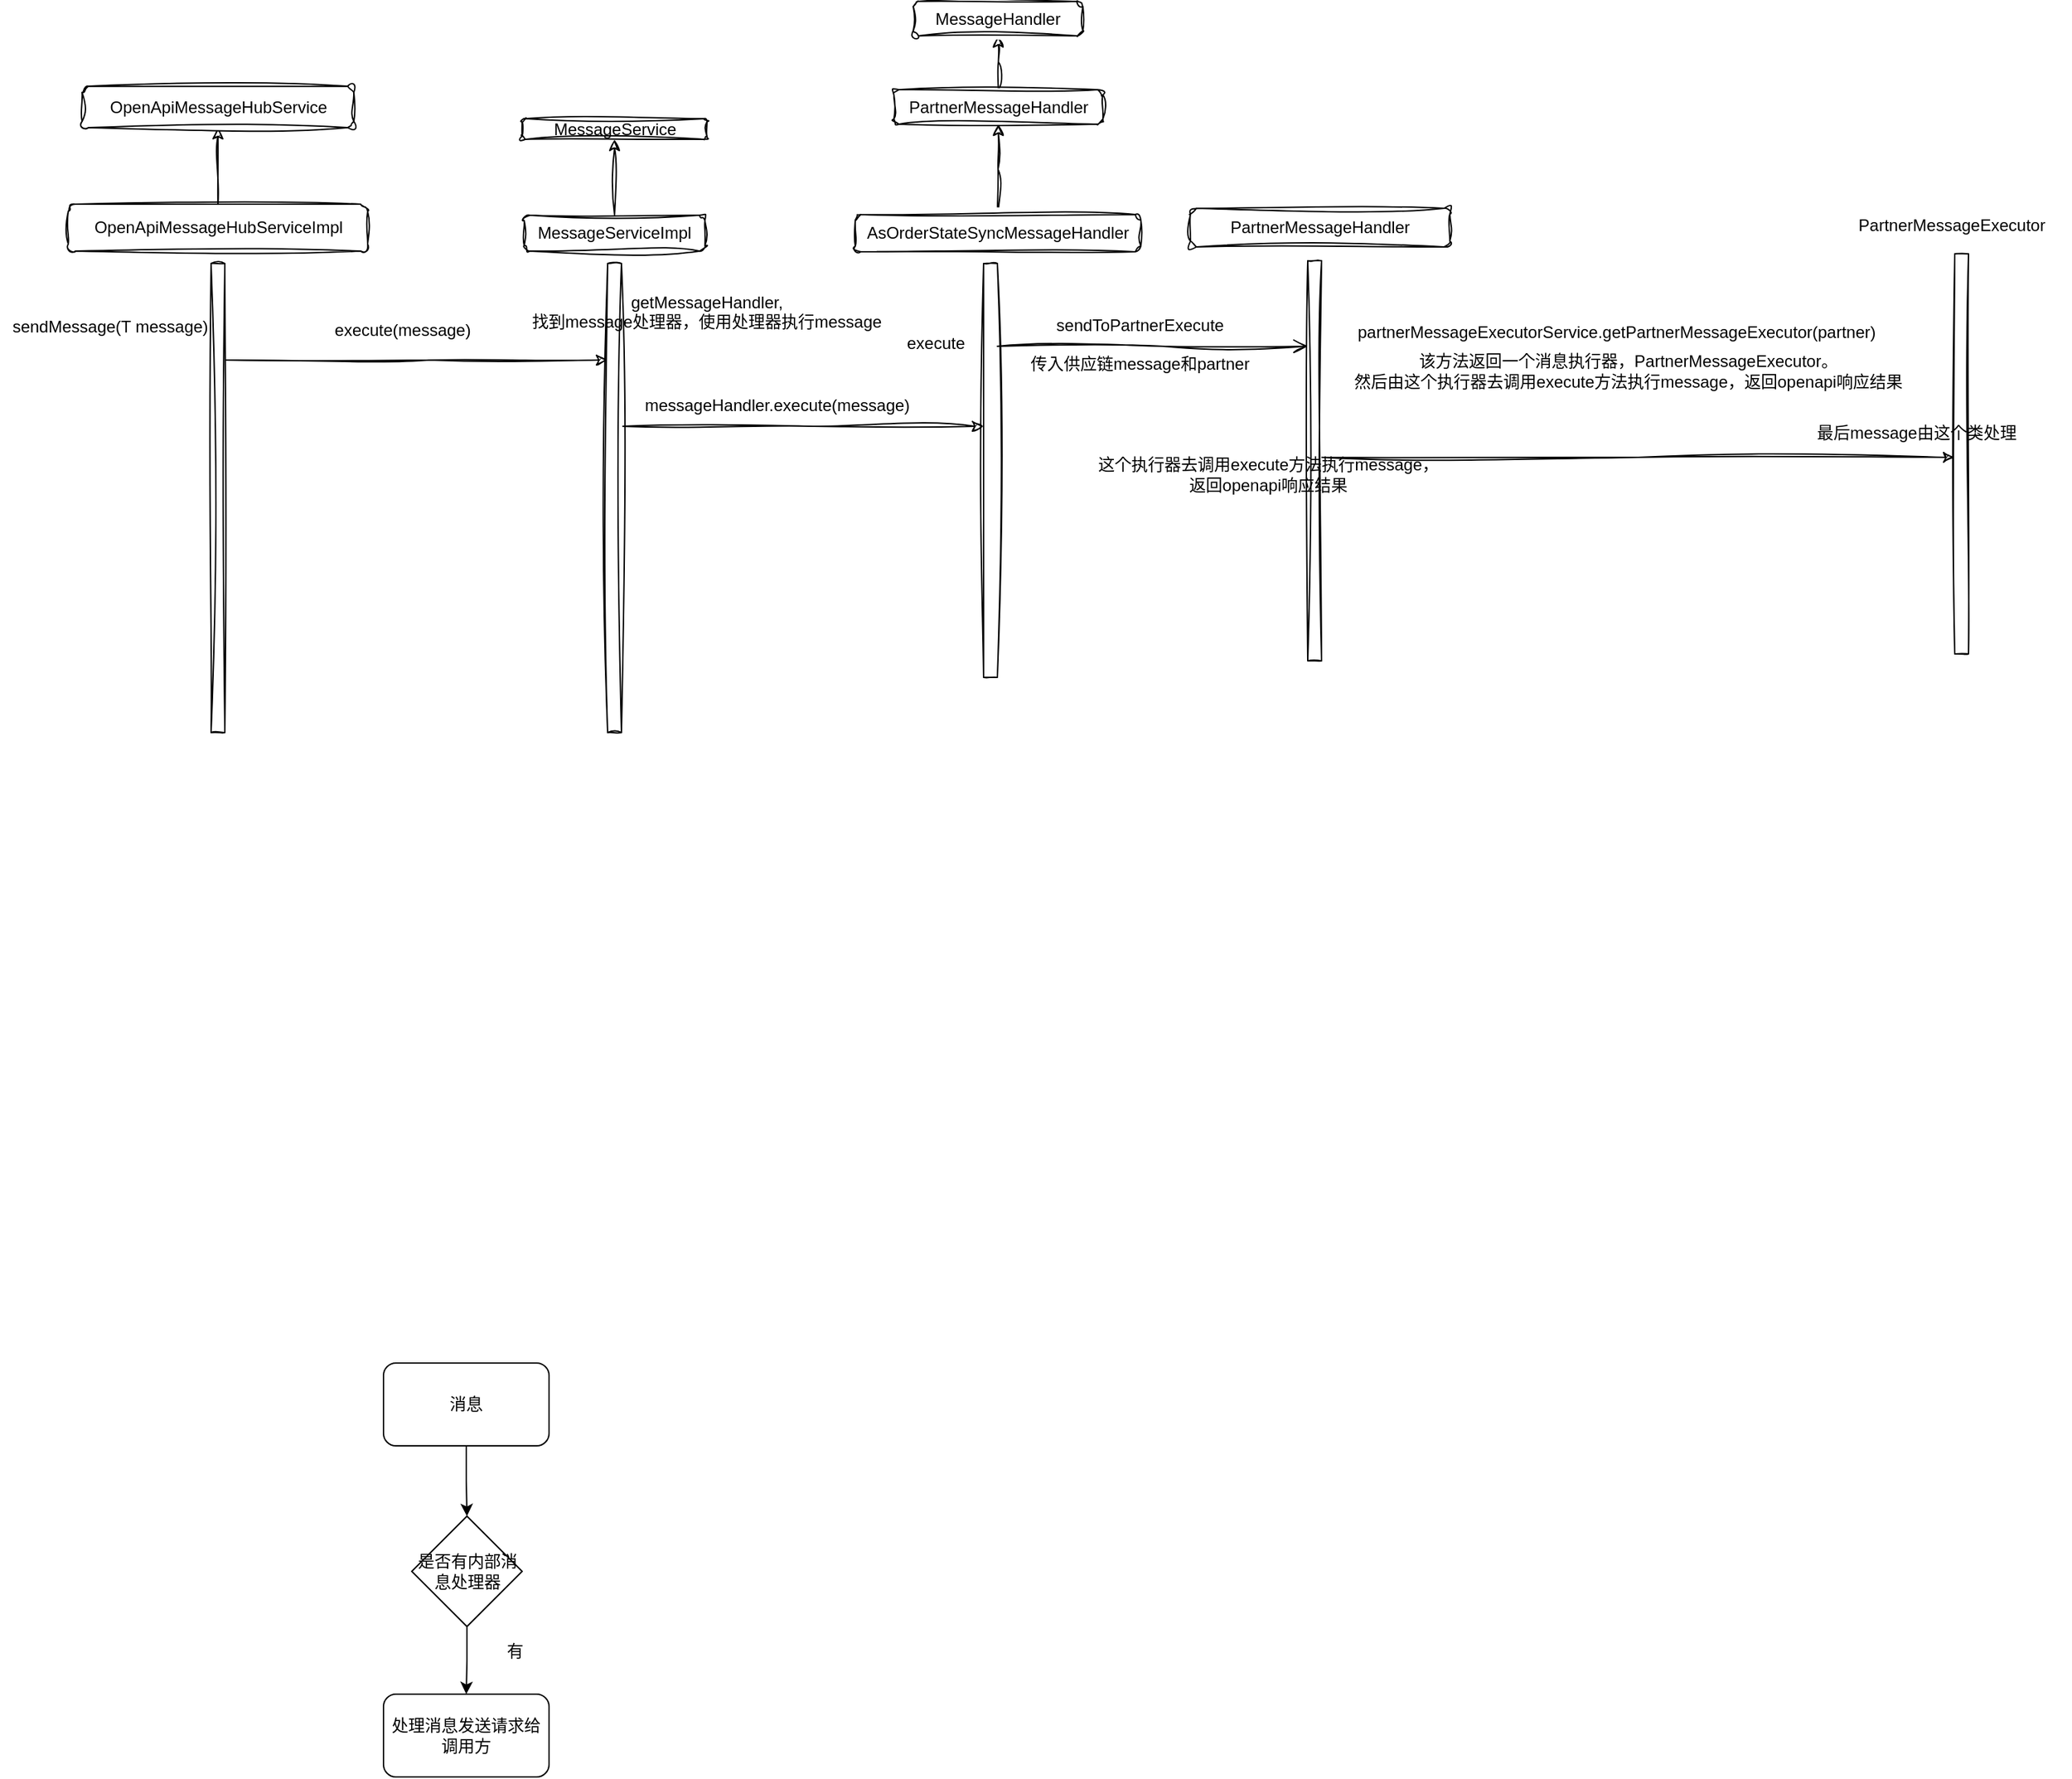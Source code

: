 <mxfile version="21.8.0" type="github">
  <diagram name="第 1 页" id="Ev2duZ_iQHcF1wmbmaE-">
    <mxGraphModel dx="1646" dy="422" grid="0" gridSize="10" guides="1" tooltips="1" connect="1" arrows="1" fold="1" page="1" pageScale="1" pageWidth="827" pageHeight="1169" math="0" shadow="0">
      <root>
        <mxCell id="0" />
        <mxCell id="1" parent="0" />
        <mxCell id="WbcqiW-BNB_0RPY3lRLD-1" value="" style="html=1;points=[];perimeter=orthogonalPerimeter;outlineConnect=0;targetShapes=umlLifeline;portConstraint=eastwest;newEdgeStyle={&quot;edgeStyle&quot;:&quot;elbowEdgeStyle&quot;,&quot;elbow&quot;:&quot;vertical&quot;,&quot;curved&quot;:0,&quot;rounded&quot;:0};labelBackgroundColor=none;sketch=1;curveFitting=1;jiggle=2;" parent="1" vertex="1">
          <mxGeometry x="90" y="360" width="10" height="300" as="geometry" />
        </mxCell>
        <mxCell id="WbcqiW-BNB_0RPY3lRLD-3" value="" style="verticalAlign=bottom;endArrow=open;endSize=8;edgeStyle=elbowEdgeStyle;elbow=vertical;curved=0;rounded=0;labelBorderColor=none;labelBackgroundColor=none;sketch=1;curveFitting=1;jiggle=2;" parent="1" source="WbcqiW-BNB_0RPY3lRLD-1" target="WbcqiW-BNB_0RPY3lRLD-5" edge="1">
          <mxGeometry x="-0.174" y="20" relative="1" as="geometry">
            <mxPoint x="240" y="435" as="targetPoint" />
            <Array as="points">
              <mxPoint x="220" y="420" />
            </Array>
            <mxPoint as="offset" />
          </mxGeometry>
        </mxCell>
        <mxCell id="etoB_YEuaurDG5LxLXbp-4" style="edgeStyle=elbowEdgeStyle;rounded=0;orthogonalLoop=1;jettySize=auto;html=1;elbow=vertical;curved=0;labelBackgroundColor=none;sketch=1;curveFitting=1;jiggle=2;" parent="1" source="WbcqiW-BNB_0RPY3lRLD-5" target="etoB_YEuaurDG5LxLXbp-3" edge="1">
          <mxGeometry relative="1" as="geometry" />
        </mxCell>
        <mxCell id="WbcqiW-BNB_0RPY3lRLD-5" value="" style="html=1;points=[];perimeter=orthogonalPerimeter;outlineConnect=0;targetShapes=umlLifeline;portConstraint=eastwest;newEdgeStyle={&quot;edgeStyle&quot;:&quot;elbowEdgeStyle&quot;,&quot;elbow&quot;:&quot;vertical&quot;,&quot;curved&quot;:0,&quot;rounded&quot;:0};labelBackgroundColor=none;sketch=1;curveFitting=1;jiggle=2;" parent="1" vertex="1">
          <mxGeometry x="325" y="358" width="10" height="290" as="geometry" />
        </mxCell>
        <mxCell id="WbcqiW-BNB_0RPY3lRLD-8" value="传入供应链message和partner" style="text;html=1;align=center;verticalAlign=middle;resizable=0;points=[];autosize=1;strokeColor=none;fillColor=none;labelBackgroundColor=none;sketch=1;curveFitting=1;jiggle=2;" parent="1" vertex="1">
          <mxGeometry x="114" y="420" width="177" height="26" as="geometry" />
        </mxCell>
        <mxCell id="WbcqiW-BNB_0RPY3lRLD-9" value="partnerMessageExecutorService.getPartnerMessageExecutor(partner)" style="text;align=center;verticalAlign=middle;resizable=0;points=[];autosize=1;strokeColor=none;fillColor=none;labelBackgroundColor=none;sketch=1;curveFitting=1;jiggle=2;" parent="1" vertex="1">
          <mxGeometry x="314" y="379" width="470" height="60" as="geometry" />
        </mxCell>
        <mxCell id="WbcqiW-BNB_0RPY3lRLD-10" value="该方法返回一个消息执行器，PartnerMessageExecutor。&lt;br&gt;然后由这个执行器去调用execute方法执行message，返回openapi响应结果" style="text;html=1;align=center;verticalAlign=middle;resizable=0;points=[];autosize=1;strokeColor=none;fillColor=none;labelBackgroundColor=none;sketch=1;curveFitting=1;jiggle=2;" parent="1" vertex="1">
          <mxGeometry x="347" y="418" width="420" height="40" as="geometry" />
        </mxCell>
        <mxCell id="etoB_YEuaurDG5LxLXbp-1" value="execute" style="text;html=1;align=center;verticalAlign=middle;resizable=0;points=[];autosize=1;strokeColor=none;fillColor=none;labelBackgroundColor=none;sketch=1;curveFitting=1;jiggle=2;" parent="1" vertex="1">
          <mxGeometry x="25" y="405" width="60" height="26" as="geometry" />
        </mxCell>
        <mxCell id="etoB_YEuaurDG5LxLXbp-2" value="sendToPartnerExecute" style="text;html=1;align=center;verticalAlign=middle;resizable=0;points=[];autosize=1;strokeColor=none;fillColor=none;labelBackgroundColor=none;sketch=1;curveFitting=1;jiggle=2;" parent="1" vertex="1">
          <mxGeometry x="133" y="392" width="139" height="26" as="geometry" />
        </mxCell>
        <mxCell id="etoB_YEuaurDG5LxLXbp-3" value="" style="html=1;points=[];perimeter=orthogonalPerimeter;outlineConnect=0;targetShapes=umlLifeline;portConstraint=eastwest;newEdgeStyle={&quot;edgeStyle&quot;:&quot;elbowEdgeStyle&quot;,&quot;elbow&quot;:&quot;vertical&quot;,&quot;curved&quot;:0,&quot;rounded&quot;:0};labelBackgroundColor=none;sketch=1;curveFitting=1;jiggle=2;" parent="1" vertex="1">
          <mxGeometry x="794" y="353" width="10" height="290" as="geometry" />
        </mxCell>
        <mxCell id="etoB_YEuaurDG5LxLXbp-5" value="&lt;br&gt;这个执行器去调用execute方法执行message，&lt;br&gt;返回openapi响应结果" style="text;html=1;align=center;verticalAlign=middle;resizable=0;points=[];autosize=1;strokeColor=none;fillColor=none;labelBackgroundColor=none;sketch=1;curveFitting=1;jiggle=2;" parent="1" vertex="1">
          <mxGeometry x="163" y="478" width="265" height="55" as="geometry" />
        </mxCell>
        <mxCell id="etoB_YEuaurDG5LxLXbp-6" value="PartnerMessageExecutor" style="text;align=center;verticalAlign=middle;resizable=0;points=[];autosize=1;strokeColor=none;fillColor=none;labelBackgroundColor=none;sketch=1;curveFitting=1;jiggle=2;" parent="1" vertex="1">
          <mxGeometry x="706" y="303" width="172" height="57" as="geometry" />
        </mxCell>
        <mxCell id="etoB_YEuaurDG5LxLXbp-7" value="最后message由这个类处理" style="text;html=1;align=center;verticalAlign=middle;resizable=0;points=[];autosize=1;strokeColor=none;fillColor=none;labelBackgroundColor=none;sketch=1;curveFitting=1;jiggle=2;" parent="1" vertex="1">
          <mxGeometry x="684" y="470" width="163" height="26" as="geometry" />
        </mxCell>
        <mxCell id="etoB_YEuaurDG5LxLXbp-14" style="edgeStyle=orthogonalEdgeStyle;rounded=0;orthogonalLoop=1;jettySize=auto;html=1;entryX=0.5;entryY=1;entryDx=0;entryDy=0;labelBackgroundColor=none;sketch=1;curveFitting=1;jiggle=2;" parent="1" source="etoB_YEuaurDG5LxLXbp-8" target="etoB_YEuaurDG5LxLXbp-13" edge="1">
          <mxGeometry relative="1" as="geometry" />
        </mxCell>
        <mxCell id="etoB_YEuaurDG5LxLXbp-8" value="PartnerMessageHandler" style="rounded=1;whiteSpace=wrap;labelBackgroundColor=none;sketch=1;curveFitting=1;jiggle=2;" parent="1" vertex="1">
          <mxGeometry x="25" y="234" width="151.5" height="25" as="geometry" />
        </mxCell>
        <mxCell id="etoB_YEuaurDG5LxLXbp-12" style="edgeStyle=orthogonalEdgeStyle;rounded=0;orthogonalLoop=1;jettySize=auto;html=1;entryX=0.5;entryY=1;entryDx=0;entryDy=0;labelBackgroundColor=none;sketch=1;curveFitting=1;jiggle=2;" parent="1" source="etoB_YEuaurDG5LxLXbp-10" target="etoB_YEuaurDG5LxLXbp-8" edge="1">
          <mxGeometry relative="1" as="geometry" />
        </mxCell>
        <mxCell id="etoB_YEuaurDG5LxLXbp-10" value="AsOrderStateSyncMessageHandler" style="rounded=1;whiteSpace=wrap;html=1;labelBackgroundColor=none;sketch=1;curveFitting=1;jiggle=2;" parent="1" vertex="1">
          <mxGeometry x="-3" y="324.5" width="207" height="27" as="geometry" />
        </mxCell>
        <mxCell id="etoB_YEuaurDG5LxLXbp-11" value="PartnerMessageHandler" style="rounded=1;whiteSpace=wrap;html=1;labelBackgroundColor=none;sketch=1;curveFitting=1;jiggle=2;" parent="1" vertex="1">
          <mxGeometry x="240" y="320" width="188" height="28" as="geometry" />
        </mxCell>
        <mxCell id="etoB_YEuaurDG5LxLXbp-13" value="MessageHandler" style="rounded=1;whiteSpace=wrap;html=1;labelBackgroundColor=none;sketch=1;curveFitting=1;jiggle=2;" parent="1" vertex="1">
          <mxGeometry x="39" y="170" width="123" height="25" as="geometry" />
        </mxCell>
        <mxCell id="etoB_YEuaurDG5LxLXbp-33" style="edgeStyle=elbowEdgeStyle;rounded=0;orthogonalLoop=1;jettySize=auto;html=1;elbow=vertical;curved=0;labelBackgroundColor=none;sketch=1;curveFitting=1;jiggle=2;" parent="1" source="etoB_YEuaurDG5LxLXbp-15" target="WbcqiW-BNB_0RPY3lRLD-1" edge="1">
          <mxGeometry relative="1" as="geometry">
            <Array as="points">
              <mxPoint x="-33" y="478" />
            </Array>
          </mxGeometry>
        </mxCell>
        <mxCell id="etoB_YEuaurDG5LxLXbp-15" value="" style="html=1;points=[];perimeter=orthogonalPerimeter;outlineConnect=0;targetShapes=umlLifeline;portConstraint=eastwest;newEdgeStyle={&quot;edgeStyle&quot;:&quot;elbowEdgeStyle&quot;,&quot;elbow&quot;:&quot;vertical&quot;,&quot;curved&quot;:0,&quot;rounded&quot;:0};labelBackgroundColor=none;sketch=1;curveFitting=1;jiggle=2;" parent="1" vertex="1">
          <mxGeometry x="-182.5" y="360" width="10" height="340" as="geometry" />
        </mxCell>
        <mxCell id="etoB_YEuaurDG5LxLXbp-26" style="edgeStyle=orthogonalEdgeStyle;rounded=0;orthogonalLoop=1;jettySize=auto;html=1;entryX=0.5;entryY=1;entryDx=0;entryDy=0;labelBackgroundColor=none;sketch=1;curveFitting=1;jiggle=2;" parent="1" source="etoB_YEuaurDG5LxLXbp-19" target="etoB_YEuaurDG5LxLXbp-20" edge="1">
          <mxGeometry relative="1" as="geometry" />
        </mxCell>
        <mxCell id="etoB_YEuaurDG5LxLXbp-19" value="MessageServiceImpl" style="rounded=1;whiteSpace=wrap;html=1;labelBackgroundColor=none;sketch=1;curveFitting=1;jiggle=2;" parent="1" vertex="1">
          <mxGeometry x="-243" y="325" width="131" height="26" as="geometry" />
        </mxCell>
        <mxCell id="etoB_YEuaurDG5LxLXbp-20" value="MessageService" style="rounded=1;whiteSpace=wrap;labelBackgroundColor=none;sketch=1;curveFitting=1;jiggle=2;" parent="1" vertex="1">
          <mxGeometry x="-244.5" y="255" width="134" height="15" as="geometry" />
        </mxCell>
        <mxCell id="etoB_YEuaurDG5LxLXbp-25" style="edgeStyle=orthogonalEdgeStyle;rounded=0;orthogonalLoop=1;jettySize=auto;html=1;labelBackgroundColor=none;sketch=1;curveFitting=1;jiggle=2;" parent="1" source="etoB_YEuaurDG5LxLXbp-22" target="etoB_YEuaurDG5LxLXbp-24" edge="1">
          <mxGeometry relative="1" as="geometry" />
        </mxCell>
        <mxCell id="etoB_YEuaurDG5LxLXbp-22" value="OpenApiMessageHubServiceImpl" style="rounded=1;whiteSpace=wrap;labelBackgroundColor=none;sketch=1;curveFitting=1;jiggle=2;" parent="1" vertex="1">
          <mxGeometry x="-573.5" y="317" width="217" height="34" as="geometry" />
        </mxCell>
        <mxCell id="etoB_YEuaurDG5LxLXbp-31" style="edgeStyle=elbowEdgeStyle;rounded=0;orthogonalLoop=1;jettySize=auto;html=1;elbow=vertical;curved=0;labelBackgroundColor=none;sketch=1;curveFitting=1;jiggle=2;" parent="1" source="etoB_YEuaurDG5LxLXbp-23" target="etoB_YEuaurDG5LxLXbp-15" edge="1">
          <mxGeometry relative="1" as="geometry">
            <Array as="points">
              <mxPoint x="-312" y="430" />
            </Array>
          </mxGeometry>
        </mxCell>
        <mxCell id="etoB_YEuaurDG5LxLXbp-23" value="" style="html=1;points=[];perimeter=orthogonalPerimeter;outlineConnect=0;targetShapes=umlLifeline;portConstraint=eastwest;newEdgeStyle={&quot;edgeStyle&quot;:&quot;elbowEdgeStyle&quot;,&quot;elbow&quot;:&quot;vertical&quot;,&quot;curved&quot;:0,&quot;rounded&quot;:0};labelBackgroundColor=none;sketch=1;curveFitting=1;jiggle=2;" parent="1" vertex="1">
          <mxGeometry x="-470" y="360" width="10" height="340" as="geometry" />
        </mxCell>
        <mxCell id="etoB_YEuaurDG5LxLXbp-24" value="OpenApiMessageHubService" style="rounded=1;whiteSpace=wrap;labelBackgroundColor=none;sketch=1;curveFitting=1;jiggle=2;" parent="1" vertex="1">
          <mxGeometry x="-563.5" y="231.5" width="197" height="30" as="geometry" />
        </mxCell>
        <mxCell id="etoB_YEuaurDG5LxLXbp-28" value="sendMessage(T message)" style="text;align=center;verticalAlign=middle;resizable=0;points=[];autosize=1;strokeColor=none;fillColor=none;labelBackgroundColor=none;sketch=1;curveFitting=1;jiggle=2;" parent="1" vertex="1">
          <mxGeometry x="-623" y="392" width="160" height="26" as="geometry" />
        </mxCell>
        <mxCell id="etoB_YEuaurDG5LxLXbp-29" value="getMessageHandler,&#xa;找到message处理器，使用处理器执行message" style="text;align=center;verticalAlign=middle;resizable=0;points=[];autosize=1;strokeColor=none;fillColor=none;labelBackgroundColor=none;sketch=1;curveFitting=1;jiggle=2;" parent="1" vertex="1">
          <mxGeometry x="-246" y="374" width="271" height="41" as="geometry" />
        </mxCell>
        <mxCell id="etoB_YEuaurDG5LxLXbp-32" value="execute(message)" style="text;align=center;verticalAlign=middle;resizable=0;points=[];autosize=1;strokeColor=none;fillColor=none;labelBackgroundColor=none;sketch=1;curveFitting=1;jiggle=2;" parent="1" vertex="1">
          <mxGeometry x="-396" y="379" width="130" height="57" as="geometry" />
        </mxCell>
        <mxCell id="etoB_YEuaurDG5LxLXbp-34" value="messageHandler.execute(message)" style="text;html=1;align=center;verticalAlign=middle;resizable=0;points=[];autosize=1;strokeColor=none;fillColor=none;labelBackgroundColor=none;sketch=1;curveFitting=1;jiggle=2;" parent="1" vertex="1">
          <mxGeometry x="-165" y="450" width="210" height="26" as="geometry" />
        </mxCell>
        <mxCell id="etoB_YEuaurDG5LxLXbp-37" style="edgeStyle=orthogonalEdgeStyle;rounded=0;orthogonalLoop=1;jettySize=auto;html=1;entryX=0.5;entryY=0;entryDx=0;entryDy=0;" parent="1" source="etoB_YEuaurDG5LxLXbp-35" target="etoB_YEuaurDG5LxLXbp-38" edge="1">
          <mxGeometry relative="1" as="geometry">
            <mxPoint x="-285" y="1296" as="targetPoint" />
          </mxGeometry>
        </mxCell>
        <mxCell id="etoB_YEuaurDG5LxLXbp-35" value="消息" style="rounded=1;whiteSpace=wrap;html=1;" parent="1" vertex="1">
          <mxGeometry x="-345" y="1157" width="120" height="60" as="geometry" />
        </mxCell>
        <mxCell id="etoB_YEuaurDG5LxLXbp-40" style="edgeStyle=orthogonalEdgeStyle;rounded=0;orthogonalLoop=1;jettySize=auto;html=1;exitX=0.5;exitY=1;exitDx=0;exitDy=0;entryX=0.5;entryY=0;entryDx=0;entryDy=0;" parent="1" source="etoB_YEuaurDG5LxLXbp-38" target="etoB_YEuaurDG5LxLXbp-39" edge="1">
          <mxGeometry relative="1" as="geometry" />
        </mxCell>
        <mxCell id="etoB_YEuaurDG5LxLXbp-38" value="是否有内部消息处理器" style="rhombus;whiteSpace=wrap;html=1;" parent="1" vertex="1">
          <mxGeometry x="-324.5" y="1268" width="80" height="80" as="geometry" />
        </mxCell>
        <mxCell id="etoB_YEuaurDG5LxLXbp-39" value="处理消息发送请求给调用方" style="rounded=1;whiteSpace=wrap;html=1;" parent="1" vertex="1">
          <mxGeometry x="-345" y="1397" width="120" height="60" as="geometry" />
        </mxCell>
        <mxCell id="etoB_YEuaurDG5LxLXbp-41" value="有" style="text;html=1;align=center;verticalAlign=middle;resizable=0;points=[];autosize=1;strokeColor=none;fillColor=none;" parent="1" vertex="1">
          <mxGeometry x="-265" y="1353" width="30" height="26" as="geometry" />
        </mxCell>
      </root>
    </mxGraphModel>
  </diagram>
</mxfile>
